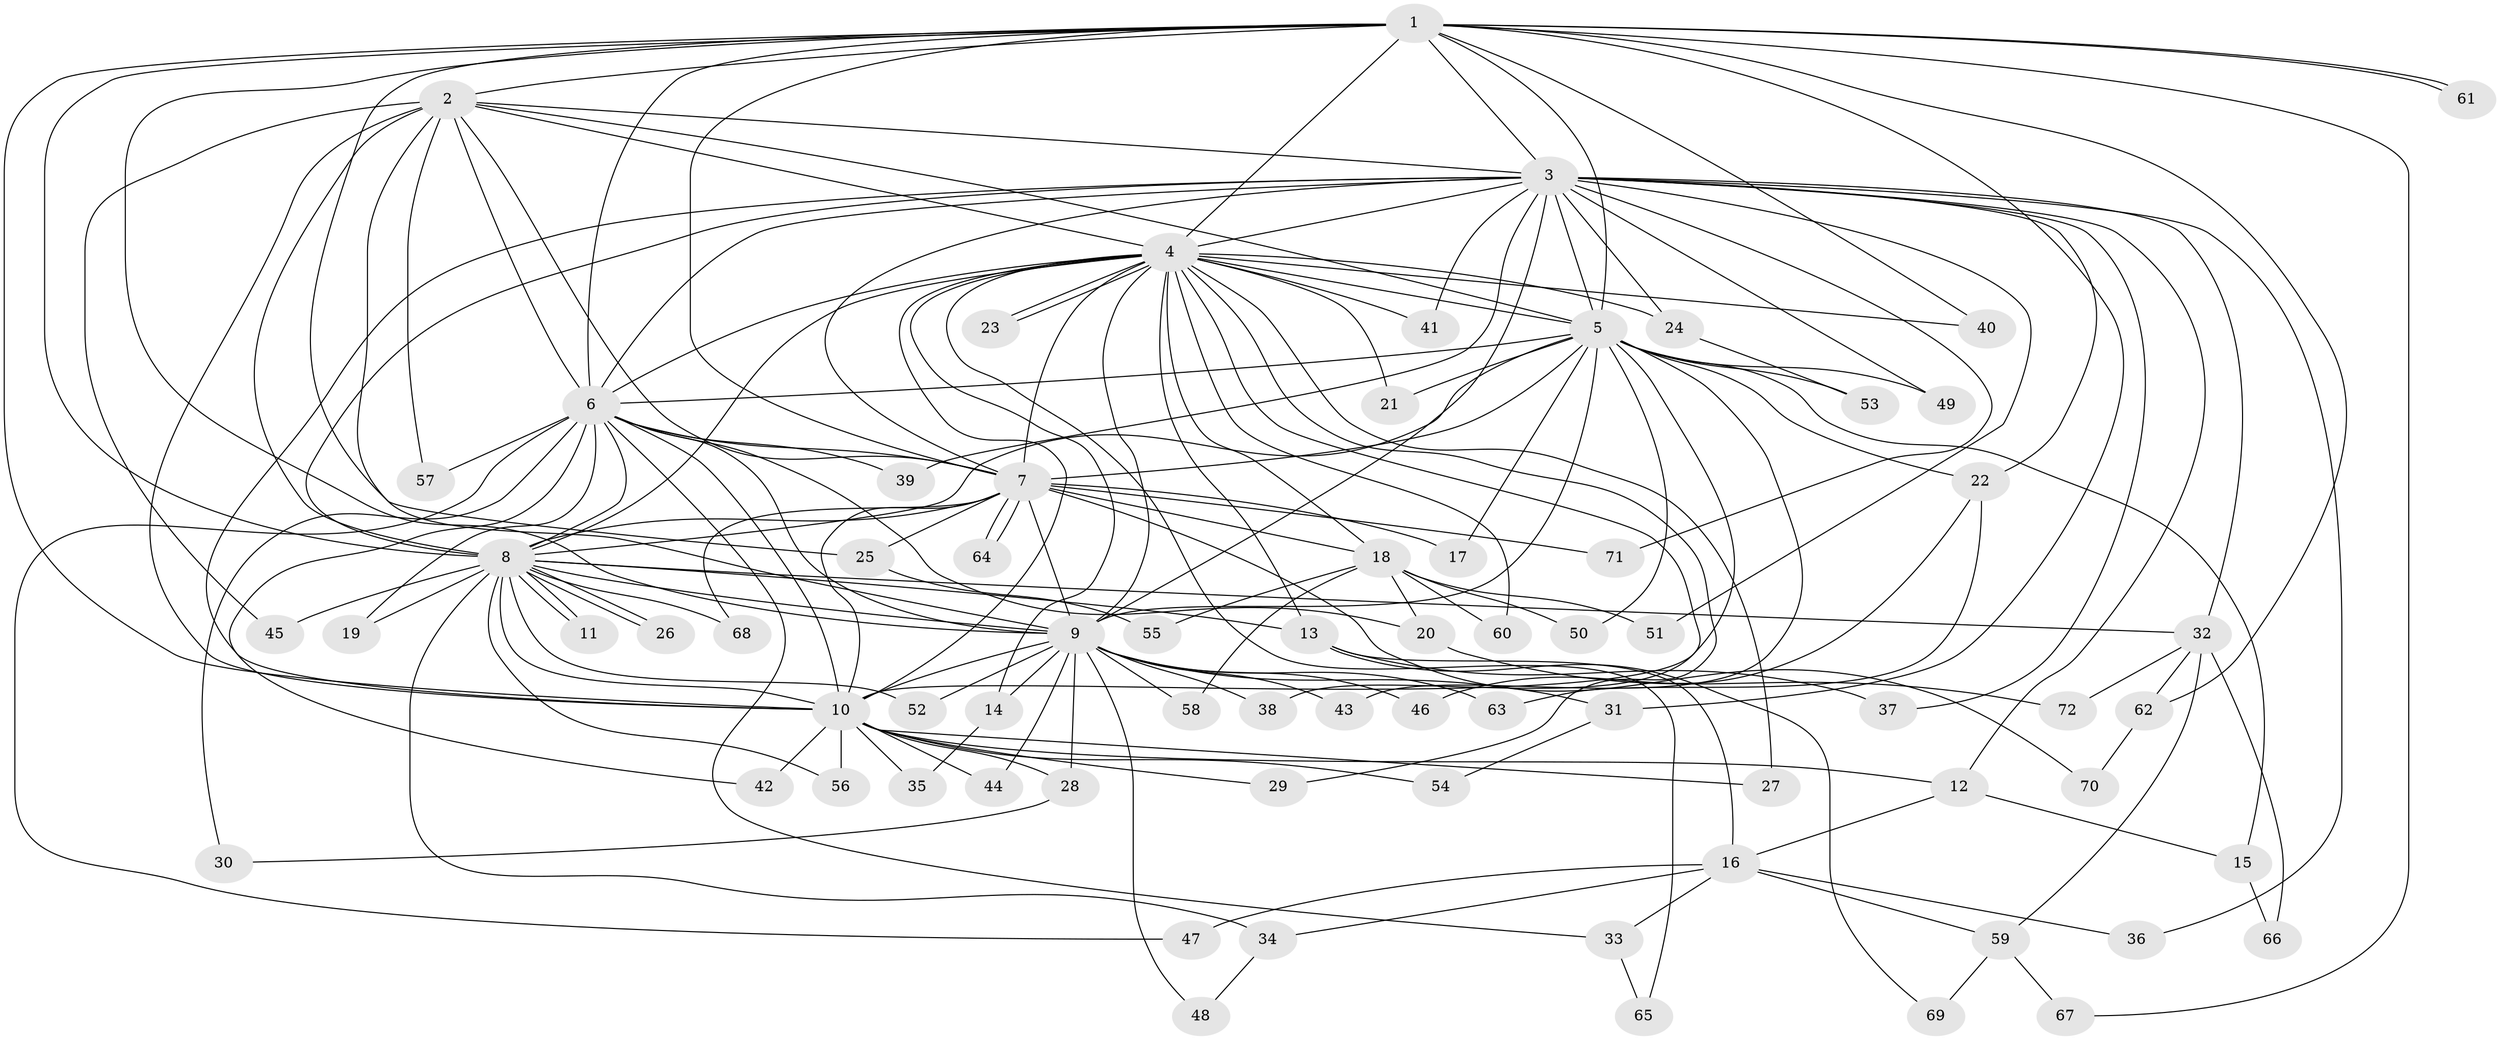 // Generated by graph-tools (version 1.1) at 2025/45/03/09/25 04:45:43]
// undirected, 72 vertices, 169 edges
graph export_dot {
graph [start="1"]
  node [color=gray90,style=filled];
  1;
  2;
  3;
  4;
  5;
  6;
  7;
  8;
  9;
  10;
  11;
  12;
  13;
  14;
  15;
  16;
  17;
  18;
  19;
  20;
  21;
  22;
  23;
  24;
  25;
  26;
  27;
  28;
  29;
  30;
  31;
  32;
  33;
  34;
  35;
  36;
  37;
  38;
  39;
  40;
  41;
  42;
  43;
  44;
  45;
  46;
  47;
  48;
  49;
  50;
  51;
  52;
  53;
  54;
  55;
  56;
  57;
  58;
  59;
  60;
  61;
  62;
  63;
  64;
  65;
  66;
  67;
  68;
  69;
  70;
  71;
  72;
  1 -- 2;
  1 -- 3;
  1 -- 4;
  1 -- 5;
  1 -- 6;
  1 -- 7;
  1 -- 8;
  1 -- 9;
  1 -- 10;
  1 -- 25;
  1 -- 31;
  1 -- 40;
  1 -- 61;
  1 -- 61;
  1 -- 62;
  1 -- 67;
  2 -- 3;
  2 -- 4;
  2 -- 5;
  2 -- 6;
  2 -- 7;
  2 -- 8;
  2 -- 9;
  2 -- 10;
  2 -- 45;
  2 -- 57;
  3 -- 4;
  3 -- 5;
  3 -- 6;
  3 -- 7;
  3 -- 8;
  3 -- 9;
  3 -- 10;
  3 -- 12;
  3 -- 22;
  3 -- 24;
  3 -- 32;
  3 -- 36;
  3 -- 37;
  3 -- 39;
  3 -- 41;
  3 -- 49;
  3 -- 51;
  3 -- 71;
  4 -- 5;
  4 -- 6;
  4 -- 7;
  4 -- 8;
  4 -- 9;
  4 -- 10;
  4 -- 13;
  4 -- 14;
  4 -- 18;
  4 -- 21;
  4 -- 23;
  4 -- 23;
  4 -- 24;
  4 -- 27;
  4 -- 29;
  4 -- 38;
  4 -- 40;
  4 -- 41;
  4 -- 60;
  4 -- 65;
  5 -- 6;
  5 -- 7;
  5 -- 8;
  5 -- 9;
  5 -- 10;
  5 -- 15;
  5 -- 17;
  5 -- 21;
  5 -- 22;
  5 -- 43;
  5 -- 49;
  5 -- 50;
  5 -- 53;
  6 -- 7;
  6 -- 8;
  6 -- 9;
  6 -- 10;
  6 -- 19;
  6 -- 20;
  6 -- 30;
  6 -- 33;
  6 -- 39;
  6 -- 42;
  6 -- 47;
  6 -- 57;
  7 -- 8;
  7 -- 9;
  7 -- 10;
  7 -- 17;
  7 -- 18;
  7 -- 25;
  7 -- 64;
  7 -- 64;
  7 -- 68;
  7 -- 70;
  7 -- 71;
  8 -- 9;
  8 -- 10;
  8 -- 11;
  8 -- 11;
  8 -- 13;
  8 -- 19;
  8 -- 26;
  8 -- 26;
  8 -- 32;
  8 -- 34;
  8 -- 45;
  8 -- 52;
  8 -- 56;
  8 -- 68;
  9 -- 10;
  9 -- 14;
  9 -- 28;
  9 -- 31;
  9 -- 38;
  9 -- 43;
  9 -- 44;
  9 -- 46;
  9 -- 48;
  9 -- 52;
  9 -- 58;
  9 -- 63;
  10 -- 12;
  10 -- 27;
  10 -- 28;
  10 -- 29;
  10 -- 35;
  10 -- 42;
  10 -- 44;
  10 -- 54;
  10 -- 56;
  12 -- 15;
  12 -- 16;
  13 -- 16;
  13 -- 37;
  13 -- 69;
  14 -- 35;
  15 -- 66;
  16 -- 33;
  16 -- 34;
  16 -- 36;
  16 -- 47;
  16 -- 59;
  18 -- 20;
  18 -- 50;
  18 -- 51;
  18 -- 55;
  18 -- 58;
  18 -- 60;
  20 -- 72;
  22 -- 46;
  22 -- 63;
  24 -- 53;
  25 -- 55;
  28 -- 30;
  31 -- 54;
  32 -- 59;
  32 -- 62;
  32 -- 66;
  32 -- 72;
  33 -- 65;
  34 -- 48;
  59 -- 67;
  59 -- 69;
  62 -- 70;
}
